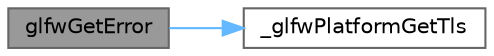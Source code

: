 digraph "glfwGetError"
{
 // LATEX_PDF_SIZE
  bgcolor="transparent";
  edge [fontname=Helvetica,fontsize=10,labelfontname=Helvetica,labelfontsize=10];
  node [fontname=Helvetica,fontsize=10,shape=box,height=0.2,width=0.4];
  rankdir="LR";
  Node1 [id="Node000001",label="glfwGetError",height=0.2,width=0.4,color="gray40", fillcolor="grey60", style="filled", fontcolor="black",tooltip="Returns and clears the last error for the calling thread."];
  Node1 -> Node2 [id="edge2_Node000001_Node000002",color="steelblue1",style="solid",tooltip=" "];
  Node2 [id="Node000002",label="_glfwPlatformGetTls",height=0.2,width=0.4,color="grey40", fillcolor="white", style="filled",URL="$posix__thread_8c.html#a7d2f6e8ecd2e06f2e86d9446d642bd00",tooltip=" "];
}
